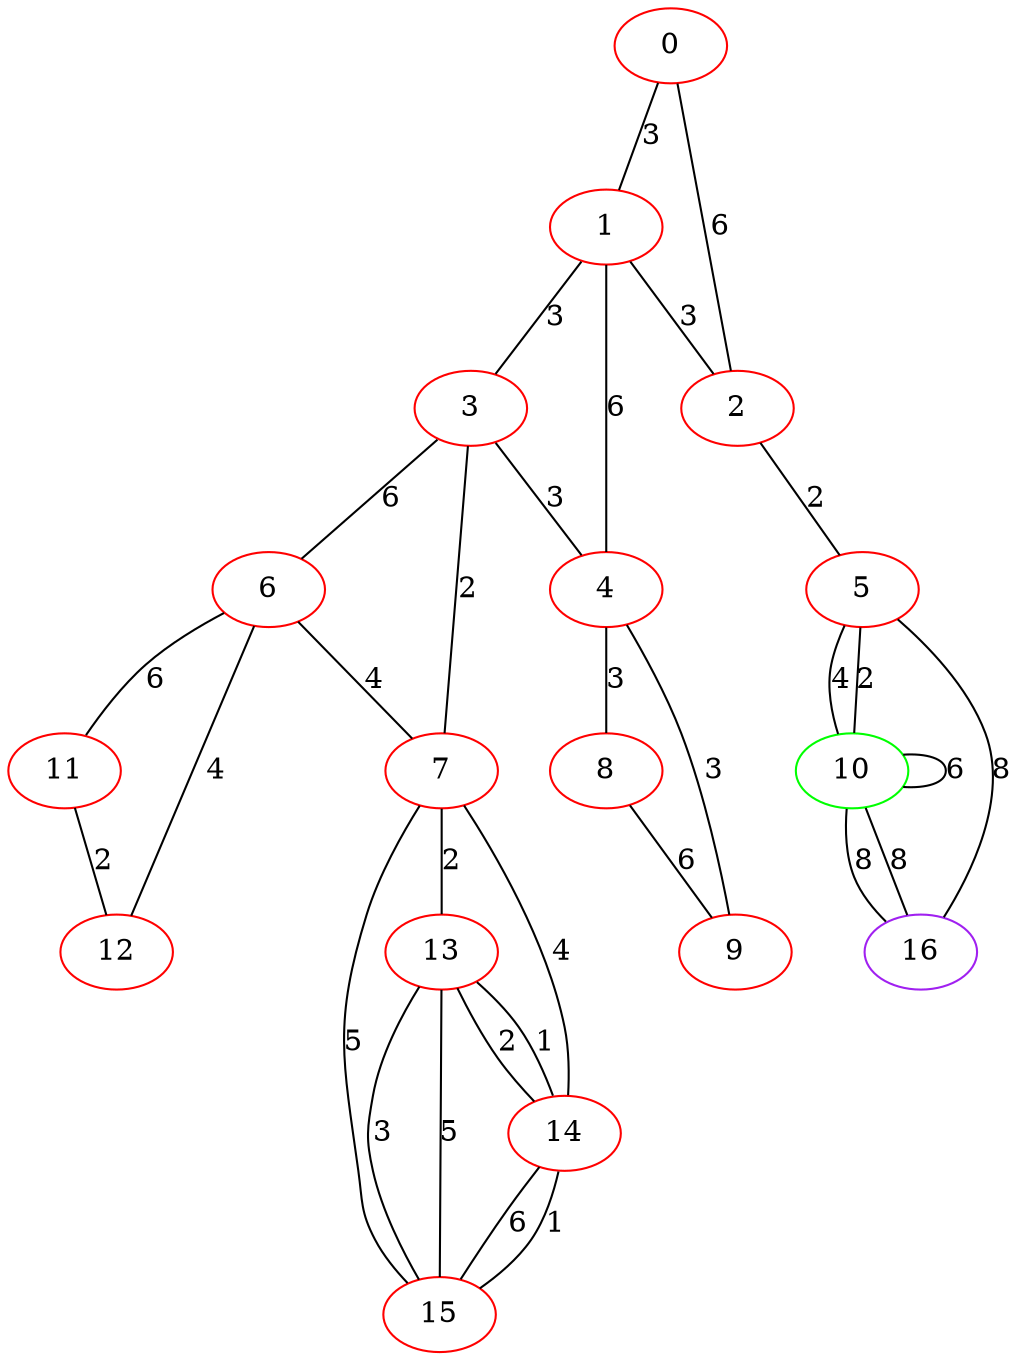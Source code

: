 graph "" {
0 [color=red, weight=1];
1 [color=red, weight=1];
2 [color=red, weight=1];
3 [color=red, weight=1];
4 [color=red, weight=1];
5 [color=red, weight=1];
6 [color=red, weight=1];
7 [color=red, weight=1];
8 [color=red, weight=1];
9 [color=red, weight=1];
10 [color=green, weight=2];
11 [color=red, weight=1];
12 [color=red, weight=1];
13 [color=red, weight=1];
14 [color=red, weight=1];
15 [color=red, weight=1];
16 [color=purple, weight=4];
0 -- 1  [key=0, label=3];
0 -- 2  [key=0, label=6];
1 -- 2  [key=0, label=3];
1 -- 3  [key=0, label=3];
1 -- 4  [key=0, label=6];
2 -- 5  [key=0, label=2];
3 -- 4  [key=0, label=3];
3 -- 6  [key=0, label=6];
3 -- 7  [key=0, label=2];
4 -- 8  [key=0, label=3];
4 -- 9  [key=0, label=3];
5 -- 16  [key=0, label=8];
5 -- 10  [key=0, label=4];
5 -- 10  [key=1, label=2];
6 -- 11  [key=0, label=6];
6 -- 12  [key=0, label=4];
6 -- 7  [key=0, label=4];
7 -- 13  [key=0, label=2];
7 -- 14  [key=0, label=4];
7 -- 15  [key=0, label=5];
8 -- 9  [key=0, label=6];
10 -- 16  [key=0, label=8];
10 -- 16  [key=1, label=8];
10 -- 10  [key=0, label=6];
11 -- 12  [key=0, label=2];
13 -- 15  [key=0, label=3];
13 -- 15  [key=1, label=5];
13 -- 14  [key=0, label=2];
13 -- 14  [key=1, label=1];
14 -- 15  [key=0, label=1];
14 -- 15  [key=1, label=6];
}
